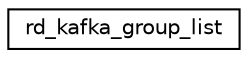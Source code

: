 digraph "Graphical Class Hierarchy"
{
  edge [fontname="Helvetica",fontsize="10",labelfontname="Helvetica",labelfontsize="10"];
  node [fontname="Helvetica",fontsize="10",shape=record];
  rankdir="LR";
  Node1 [label="rd_kafka_group_list",height=0.2,width=0.4,color="black", fillcolor="white", style="filled",URL="$structrd__kafka__group__list.html",tooltip="List of groups. "];
}
